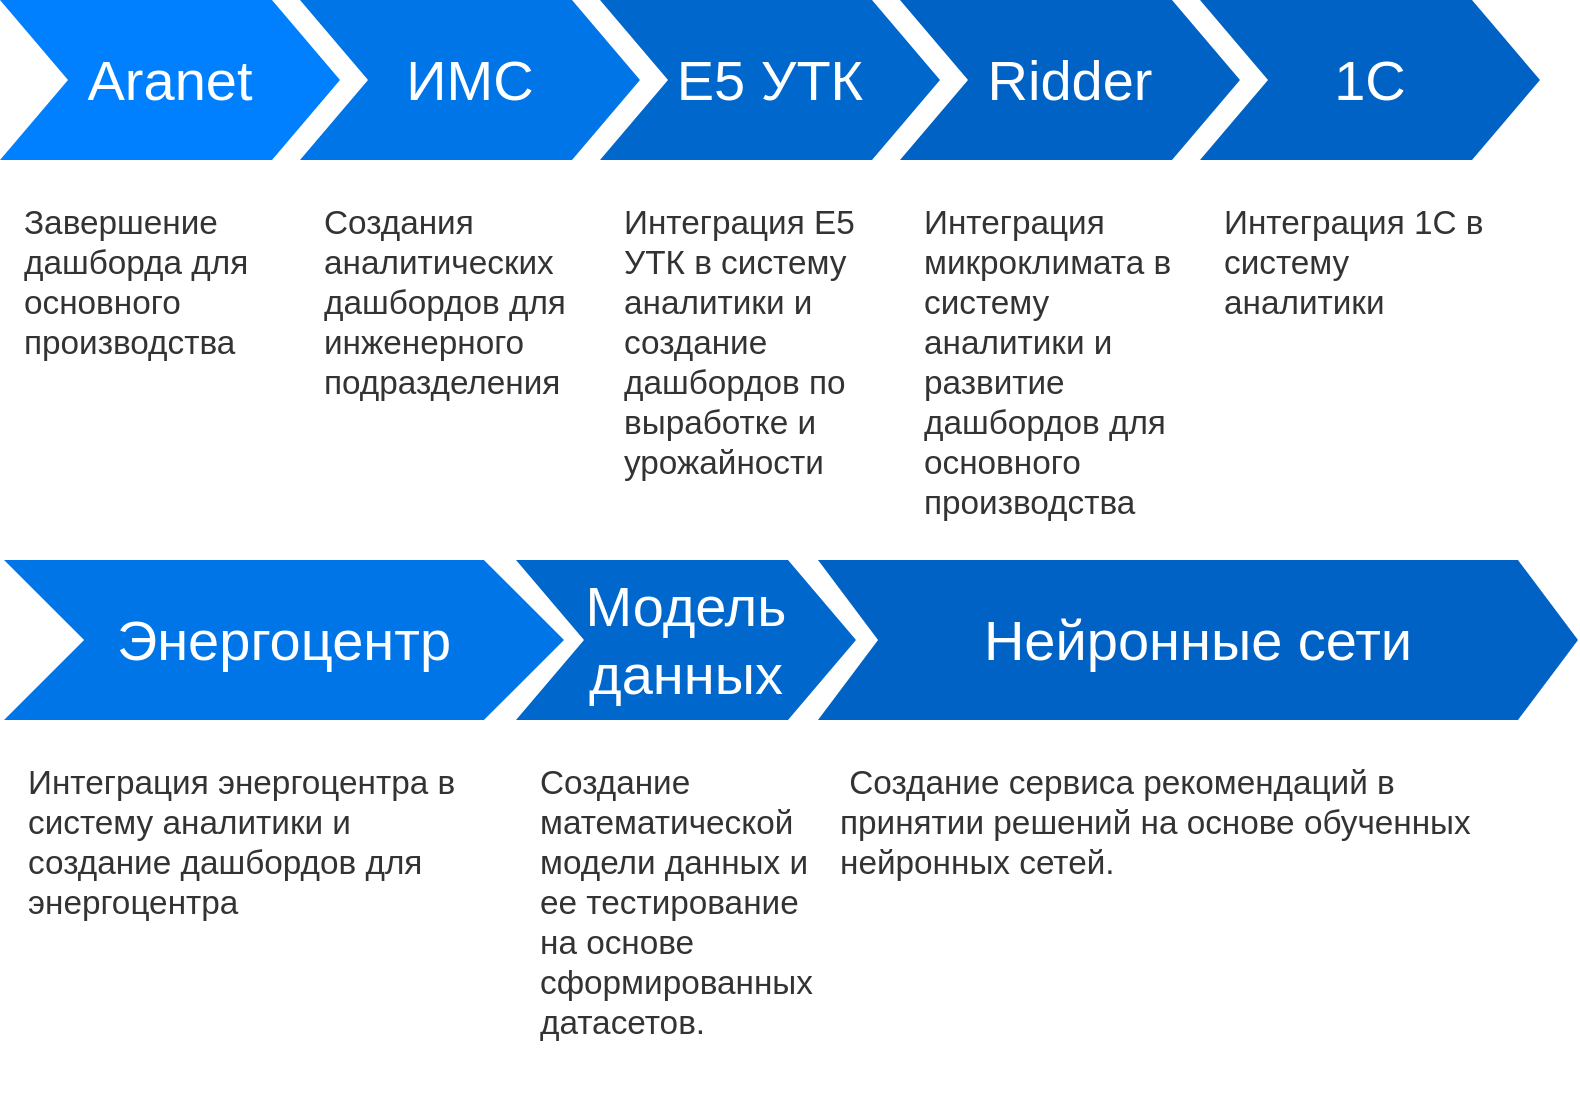 <mxfile version="18.1.2" type="github">
  <diagram name="Page-1" id="d9b1e647-80fa-b4a2-5024-87a742678bcc">
    <mxGraphModel dx="1038" dy="575" grid="1" gridSize="10" guides="1" tooltips="1" connect="1" arrows="1" fold="1" page="1" pageScale="1" pageWidth="1100" pageHeight="850" background="none" math="0" shadow="0">
      <root>
        <mxCell id="0" />
        <mxCell id="1" parent="0" />
        <mxCell id="57fe6abec08f04cb-1" value="Aranet" style="shape=step;whiteSpace=wrap;html=1;fontSize=28;fillColor=#0080FF;fontColor=#FFFFFF;strokeColor=none;" parent="1" vertex="1">
          <mxGeometry x="90" y="180" width="170" height="80" as="geometry" />
        </mxCell>
        <mxCell id="57fe6abec08f04cb-2" value="ИМС" style="shape=step;whiteSpace=wrap;html=1;fontSize=28;fillColor=#0075E8;fontColor=#FFFFFF;strokeColor=none;" parent="1" vertex="1">
          <mxGeometry x="240" y="180" width="170" height="80" as="geometry" />
        </mxCell>
        <mxCell id="57fe6abec08f04cb-3" value="Е5 УТК" style="shape=step;whiteSpace=wrap;html=1;fontSize=28;fillColor=#0067CC;fontColor=#FFFFFF;strokeColor=none;" parent="1" vertex="1">
          <mxGeometry x="390" y="180" width="170" height="80" as="geometry" />
        </mxCell>
        <mxCell id="57fe6abec08f04cb-4" value="Ridder" style="shape=step;whiteSpace=wrap;html=1;fontSize=28;fillColor=#0062C4;fontColor=#FFFFFF;strokeColor=none;" parent="1" vertex="1">
          <mxGeometry x="540" y="180" width="170" height="80" as="geometry" />
        </mxCell>
        <mxCell id="57fe6abec08f04cb-8" value="&lt;span data-lucid-content=&quot;{&amp;quot;t&amp;quot;:&amp;quot;Завершение дашборда для основного производства&amp;quot;,&amp;quot;m&amp;quot;:[{&amp;quot;s&amp;quot;:0,&amp;quot;n&amp;quot;:&amp;quot;s&amp;quot;,&amp;quot;v&amp;quot;:22.222,&amp;quot;e&amp;quot;:46},{&amp;quot;s&amp;quot;:0,&amp;quot;n&amp;quot;:&amp;quot;c&amp;quot;,&amp;quot;v&amp;quot;:&amp;quot;333333ff&amp;quot;,&amp;quot;e&amp;quot;:46}]}&quot; data-lucid-type=&quot;application/vnd.lucid.text&quot;&gt;&lt;span style=&quot;font-size:16.667px;color:#333333;&quot;&gt;Завершение дашборда для основного производства&lt;/span&gt;&lt;/span&gt;&lt;br&gt;" style="text;spacingTop=-5;fillColor=#ffffff;whiteSpace=wrap;html=1;align=left;fontSize=12;fontFamily=Helvetica;fillColor=none;strokeColor=none;" parent="1" vertex="1">
          <mxGeometry x="100" y="280" width="140" height="100" as="geometry" />
        </mxCell>
        <mxCell id="57fe6abec08f04cb-9" value="&lt;span data-lucid-content=&quot;{&amp;quot;t&amp;quot;:&amp;quot;Создания аналитических дашбордов для инженерного подразделения&amp;quot;,&amp;quot;m&amp;quot;:[{&amp;quot;s&amp;quot;:0,&amp;quot;n&amp;quot;:&amp;quot;s&amp;quot;,&amp;quot;v&amp;quot;:22.222,&amp;quot;e&amp;quot;:62},{&amp;quot;s&amp;quot;:0,&amp;quot;n&amp;quot;:&amp;quot;c&amp;quot;,&amp;quot;v&amp;quot;:&amp;quot;333333ff&amp;quot;,&amp;quot;e&amp;quot;:62}]}&quot; data-lucid-type=&quot;application/vnd.lucid.text&quot;&gt;&lt;span style=&quot;font-size:16.667px;color:#333333;&quot;&gt;Создания аналитических дашбордов для инженерного подразделения&lt;/span&gt;&lt;/span&gt;" style="text;spacingTop=-5;fillColor=#ffffff;whiteSpace=wrap;html=1;align=left;fontSize=12;fontFamily=Helvetica;fillColor=none;strokeColor=none;" parent="1" vertex="1">
          <mxGeometry x="250" y="280" width="140" height="100" as="geometry" />
        </mxCell>
        <mxCell id="57fe6abec08f04cb-10" value="&lt;span data-lucid-content=&quot;{&amp;quot;t&amp;quot;:&amp;quot;Интеграция Е5 УТК в систему аналитики и создание дашбордов по выработке и урожайности&amp;quot;,&amp;quot;m&amp;quot;:[{&amp;quot;s&amp;quot;:0,&amp;quot;n&amp;quot;:&amp;quot;s&amp;quot;,&amp;quot;v&amp;quot;:22.222,&amp;quot;e&amp;quot;:85},{&amp;quot;s&amp;quot;:0,&amp;quot;n&amp;quot;:&amp;quot;c&amp;quot;,&amp;quot;v&amp;quot;:&amp;quot;333333ff&amp;quot;,&amp;quot;e&amp;quot;:85}]}&quot; data-lucid-type=&quot;application/vnd.lucid.text&quot;&gt;&lt;span style=&quot;font-size:16.667px;color:#333333;&quot;&gt;Интеграция Е5 УТК в систему аналитики и создание дашбордов по выработке и урожайности&lt;/span&gt;&lt;/span&gt;" style="text;spacingTop=-5;fillColor=#ffffff;whiteSpace=wrap;html=1;align=left;fontSize=12;fontFamily=Helvetica;fillColor=none;strokeColor=none;" parent="1" vertex="1">
          <mxGeometry x="400" y="280" width="140" height="150" as="geometry" />
        </mxCell>
        <mxCell id="57fe6abec08f04cb-11" value="&lt;span data-lucid-content=&quot;{&amp;quot;t&amp;quot;:&amp;quot;Интеграция микроклимата в систему аналитики и развитие дашбордов для основного производства&amp;quot;,&amp;quot;m&amp;quot;:[{&amp;quot;s&amp;quot;:0,&amp;quot;n&amp;quot;:&amp;quot;s&amp;quot;,&amp;quot;v&amp;quot;:22.222,&amp;quot;e&amp;quot;:91},{&amp;quot;s&amp;quot;:0,&amp;quot;n&amp;quot;:&amp;quot;c&amp;quot;,&amp;quot;v&amp;quot;:&amp;quot;333333ff&amp;quot;,&amp;quot;e&amp;quot;:91}]}&quot; data-lucid-type=&quot;application/vnd.lucid.text&quot;&gt;&lt;span style=&quot;font-size:16.667px;color:#333333;&quot;&gt;Интеграция микроклимата в систему аналитики и развитие дашбордов для основного производства&lt;/span&gt;&lt;/span&gt;" style="text;spacingTop=-5;fillColor=#ffffff;whiteSpace=wrap;html=1;align=left;fontSize=12;fontFamily=Helvetica;fillColor=none;strokeColor=none;" parent="1" vertex="1">
          <mxGeometry x="550" y="280" width="140" height="170" as="geometry" />
        </mxCell>
        <mxCell id="6jT7i6DYKln9aE4ZZaUB-2" value="Энергоцентр" style="shape=step;whiteSpace=wrap;html=1;fontSize=28;fillColor=#0075E8;fontColor=#FFFFFF;strokeColor=none;size=0.143;" parent="1" vertex="1">
          <mxGeometry x="92" y="460" width="280" height="80" as="geometry" />
        </mxCell>
        <mxCell id="6jT7i6DYKln9aE4ZZaUB-3" value="Модель данных" style="shape=step;whiteSpace=wrap;html=1;fontSize=28;fillColor=#0067CC;fontColor=#FFFFFF;strokeColor=none;" parent="1" vertex="1">
          <mxGeometry x="348" y="460" width="170" height="80" as="geometry" />
        </mxCell>
        <mxCell id="6jT7i6DYKln9aE4ZZaUB-4" value="Нейронные сети" style="shape=step;whiteSpace=wrap;html=1;fontSize=28;fillColor=#0062C4;fontColor=#FFFFFF;strokeColor=none;size=0.079;" parent="1" vertex="1">
          <mxGeometry x="499" y="460" width="380" height="80" as="geometry" />
        </mxCell>
        <mxCell id="6jT7i6DYKln9aE4ZZaUB-8" value="&lt;span style=&quot;color: rgb(51, 51, 51); font-size: 16.667px;&quot;&gt;Интеграция энергоцентра в систему аналитики и создание дашбордов для энергоцентра&lt;/span&gt;" style="text;spacingTop=-5;fillColor=#ffffff;whiteSpace=wrap;html=1;align=left;fontSize=12;fontFamily=Helvetica;fillColor=none;strokeColor=none;" parent="1" vertex="1">
          <mxGeometry x="102" y="560" width="238" height="150" as="geometry" />
        </mxCell>
        <mxCell id="6jT7i6DYKln9aE4ZZaUB-9" value="&lt;span style=&quot;color: rgb(51, 51, 51); font-size: 16.667px;&quot;&gt;Создание математической модели данных и ее тестирование на основе сформированных датасетов.&lt;/span&gt;" style="text;spacingTop=-5;fillColor=#ffffff;whiteSpace=wrap;html=1;align=left;fontSize=12;fontFamily=Helvetica;fillColor=none;strokeColor=none;" parent="1" vertex="1">
          <mxGeometry x="358" y="560" width="140" height="150" as="geometry" />
        </mxCell>
        <mxCell id="6jT7i6DYKln9aE4ZZaUB-10" value="&lt;font color=&quot;#333333&quot;&gt;&lt;span style=&quot;font-size: 16.667px;&quot;&gt;&amp;nbsp;Создание сервиса рекомендаций в принятии решений на основе обученных нейронных сетей.&lt;/span&gt;&lt;/font&gt;" style="text;spacingTop=-5;fillColor=#ffffff;whiteSpace=wrap;html=1;align=left;fontSize=12;fontFamily=Helvetica;fillColor=none;strokeColor=none;" parent="1" vertex="1">
          <mxGeometry x="508" y="560" width="352" height="170" as="geometry" />
        </mxCell>
        <mxCell id="6jT7i6DYKln9aE4ZZaUB-14" value="&lt;span style=&quot;color: rgb(51, 51, 51); font-size: 16.667px;&quot;&gt;Интеграция 1С в систему аналитики&lt;/span&gt;" style="text;spacingTop=-5;fillColor=#ffffff;whiteSpace=wrap;html=1;align=left;fontSize=12;fontFamily=Helvetica;fillColor=none;strokeColor=none;" parent="1" vertex="1">
          <mxGeometry x="700" y="280" width="140" height="100" as="geometry" />
        </mxCell>
        <mxCell id="6jT7i6DYKln9aE4ZZaUB-15" value="1С" style="shape=step;whiteSpace=wrap;html=1;fontSize=28;fillColor=#0062C4;fontColor=#FFFFFF;strokeColor=none;" parent="1" vertex="1">
          <mxGeometry x="690" y="180" width="170" height="80" as="geometry" />
        </mxCell>
      </root>
    </mxGraphModel>
  </diagram>
</mxfile>
